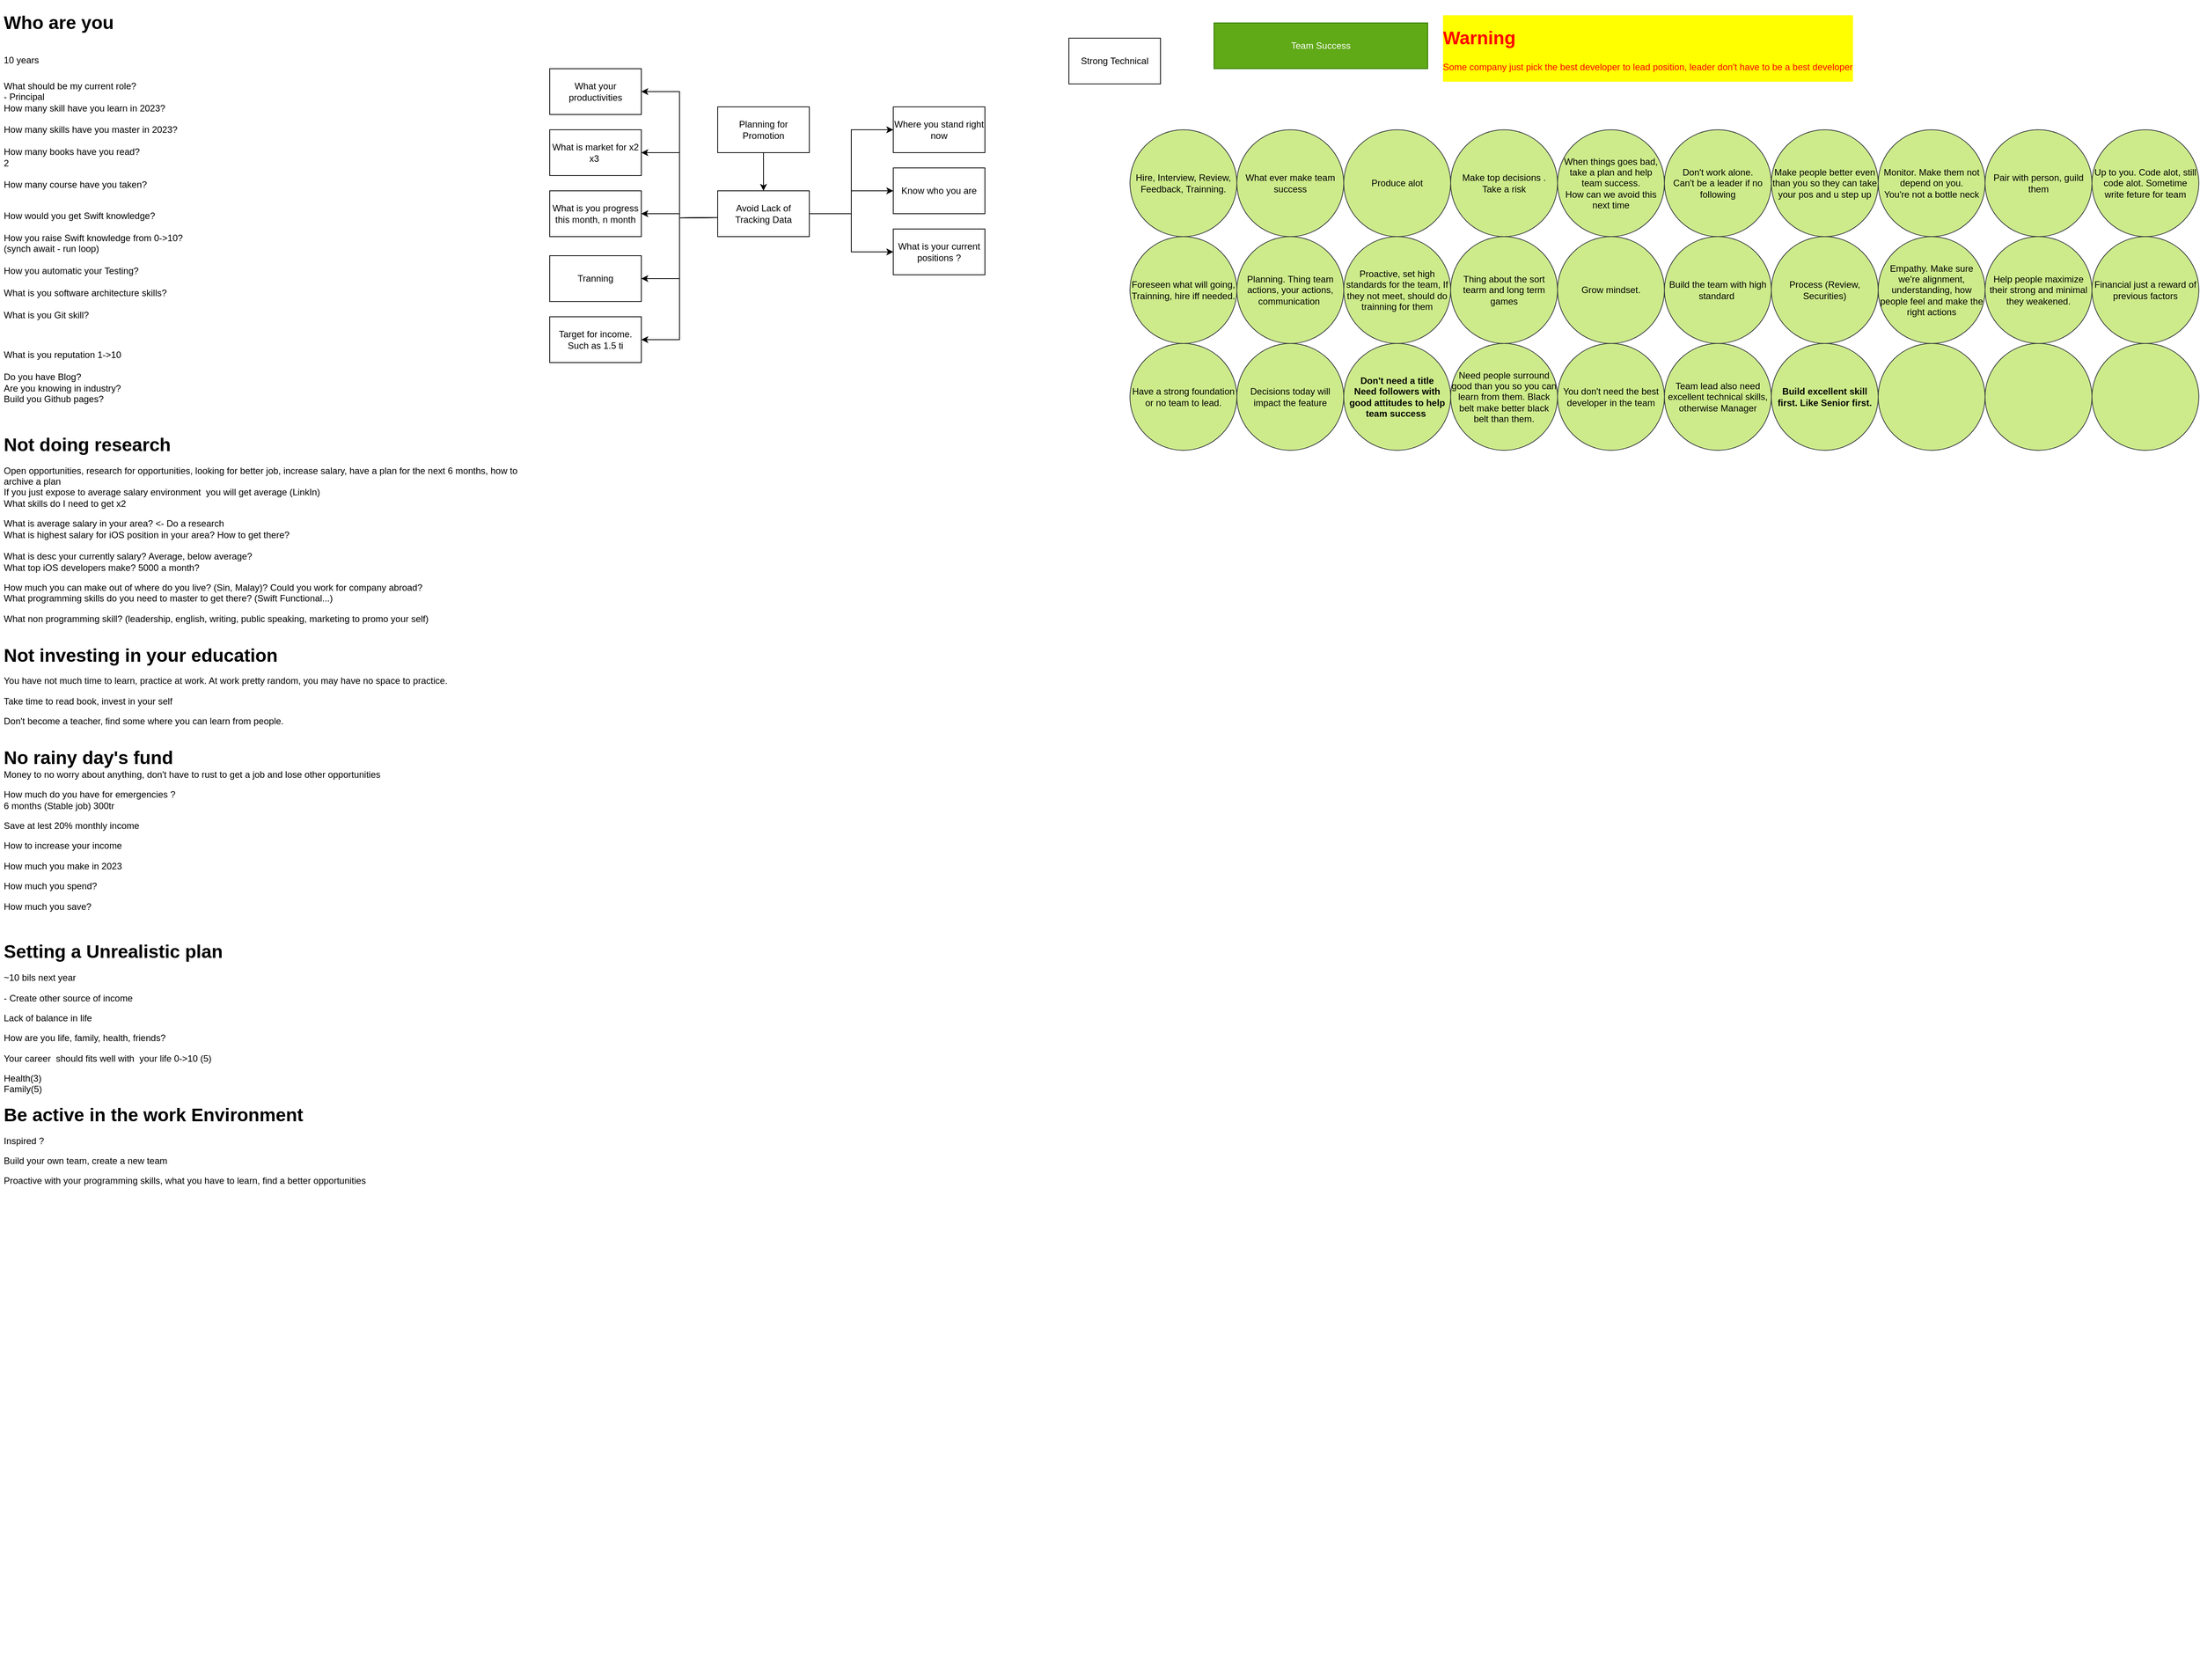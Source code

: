 <mxfile version="22.1.11" type="github">
  <diagram name="Page-1" id="Gr23uI03_NgFq6jHIthI">
    <mxGraphModel dx="1946" dy="1847" grid="1" gridSize="10" guides="1" tooltips="1" connect="1" arrows="1" fold="1" page="1" pageScale="1" pageWidth="850" pageHeight="1100" math="0" shadow="0">
      <root>
        <mxCell id="0" />
        <mxCell id="1" parent="0" />
        <mxCell id="Baep_c4DBH1ZLhzf-aJX-1" value="Strong Technical" style="rounded=0;whiteSpace=wrap;html=1;" parent="1" vertex="1">
          <mxGeometry x="590" y="40" width="120" height="60" as="geometry" />
        </mxCell>
        <mxCell id="Baep_c4DBH1ZLhzf-aJX-2" value="Team Success" style="rounded=0;whiteSpace=wrap;html=1;fillColor=#60a917;strokeColor=#2D7600;fontColor=#ffffff;" parent="1" vertex="1">
          <mxGeometry x="780" y="20" width="280" height="60" as="geometry" />
        </mxCell>
        <mxCell id="Baep_c4DBH1ZLhzf-aJX-6" value="What ever make team success" style="ellipse;whiteSpace=wrap;html=1;cloneable=1;flipH=1;flipV=0;fillColor=#cdeb8b;strokeColor=#36393d;aspect=fixed;gradientColor=none;" parent="1" vertex="1">
          <mxGeometry x="810" y="160" width="140" height="140" as="geometry" />
        </mxCell>
        <mxCell id="Baep_c4DBH1ZLhzf-aJX-7" value="Up to you. Code alot, still code alot. Sometime write feture for team" style="ellipse;whiteSpace=wrap;html=1;cloneable=1;flipH=1;flipV=0;fillColor=#cdeb8b;strokeColor=#36393d;aspect=fixed;gradientColor=none;" parent="1" vertex="1">
          <mxGeometry x="1930" y="160" width="140" height="140" as="geometry" />
        </mxCell>
        <mxCell id="Baep_c4DBH1ZLhzf-aJX-8" value="Pair with person, guild them" style="ellipse;whiteSpace=wrap;html=1;cloneable=1;flipH=1;flipV=0;fillColor=#cdeb8b;strokeColor=#36393d;aspect=fixed;gradientColor=none;" parent="1" vertex="1">
          <mxGeometry x="1790" y="160" width="140" height="140" as="geometry" />
        </mxCell>
        <mxCell id="Baep_c4DBH1ZLhzf-aJX-9" value="Monitor. Make them not depend on you.&lt;br&gt;You&#39;re not a bottle neck" style="ellipse;whiteSpace=wrap;html=1;cloneable=1;flipH=1;flipV=0;fillColor=#cdeb8b;strokeColor=#36393d;aspect=fixed;gradientColor=none;" parent="1" vertex="1">
          <mxGeometry x="1650" y="160" width="140" height="140" as="geometry" />
        </mxCell>
        <mxCell id="Baep_c4DBH1ZLhzf-aJX-10" value="Make people better even than you so they can take your pos and u step up" style="ellipse;whiteSpace=wrap;html=1;cloneable=1;flipH=1;flipV=0;fillColor=#cdeb8b;strokeColor=#36393d;aspect=fixed;gradientColor=none;" parent="1" vertex="1">
          <mxGeometry x="1510" y="160" width="140" height="140" as="geometry" />
        </mxCell>
        <mxCell id="Baep_c4DBH1ZLhzf-aJX-11" value="Produce alot" style="ellipse;whiteSpace=wrap;html=1;cloneable=1;flipH=1;flipV=0;fillColor=#cdeb8b;strokeColor=#36393d;aspect=fixed;gradientColor=none;" parent="1" vertex="1">
          <mxGeometry x="950" y="160" width="140" height="140" as="geometry" />
        </mxCell>
        <mxCell id="Baep_c4DBH1ZLhzf-aJX-12" value="Don&#39;t work alone.&lt;br&gt;Can&#39;t be a leader if no following" style="ellipse;whiteSpace=wrap;html=1;cloneable=1;flipH=1;flipV=0;fillColor=#cdeb8b;strokeColor=#36393d;aspect=fixed;gradientColor=none;" parent="1" vertex="1">
          <mxGeometry x="1370" y="160" width="140" height="140" as="geometry" />
        </mxCell>
        <mxCell id="Baep_c4DBH1ZLhzf-aJX-13" value="Make top decisions .&lt;br&gt;Take a risk" style="ellipse;whiteSpace=wrap;html=1;cloneable=1;flipH=1;flipV=0;fillColor=#cdeb8b;strokeColor=#36393d;aspect=fixed;gradientColor=none;" parent="1" vertex="1">
          <mxGeometry x="1090" y="160" width="140" height="140" as="geometry" />
        </mxCell>
        <mxCell id="Baep_c4DBH1ZLhzf-aJX-14" value="When things goes bad, take a plan and help team success.&lt;br&gt;How can we avoid this next time" style="ellipse;whiteSpace=wrap;html=1;cloneable=1;flipH=1;flipV=0;fillColor=#cdeb8b;strokeColor=#36393d;aspect=fixed;gradientColor=none;" parent="1" vertex="1">
          <mxGeometry x="1230" y="160" width="140" height="140" as="geometry" />
        </mxCell>
        <mxCell id="Baep_c4DBH1ZLhzf-aJX-15" value="Hire, Interview, Review, Feedback, Trainning." style="ellipse;whiteSpace=wrap;html=1;cloneable=1;flipH=1;flipV=0;fillColor=#cdeb8b;strokeColor=#36393d;aspect=fixed;gradientColor=none;" parent="1" vertex="1">
          <mxGeometry x="670" y="160" width="140" height="140" as="geometry" />
        </mxCell>
        <mxCell id="Baep_c4DBH1ZLhzf-aJX-16" value="Planning. Thing team actions, your actions, communication&amp;nbsp;" style="ellipse;whiteSpace=wrap;html=1;cloneable=1;flipH=1;flipV=0;fillColor=#cdeb8b;strokeColor=#36393d;aspect=fixed;gradientColor=none;" parent="1" vertex="1">
          <mxGeometry x="810" y="300" width="140" height="140" as="geometry" />
        </mxCell>
        <mxCell id="Baep_c4DBH1ZLhzf-aJX-17" value="Financial just a reward of previous factors" style="ellipse;whiteSpace=wrap;html=1;cloneable=1;flipH=1;flipV=0;fillColor=#cdeb8b;strokeColor=#36393d;aspect=fixed;gradientColor=none;" parent="1" vertex="1">
          <mxGeometry x="1930" y="300" width="140" height="140" as="geometry" />
        </mxCell>
        <mxCell id="Baep_c4DBH1ZLhzf-aJX-18" value="Help people maximize their strong and minimal they weakened.&lt;br&gt;" style="ellipse;whiteSpace=wrap;html=1;cloneable=1;flipH=1;flipV=0;fillColor=#cdeb8b;strokeColor=#36393d;aspect=fixed;gradientColor=none;" parent="1" vertex="1">
          <mxGeometry x="1790" y="300" width="140" height="140" as="geometry" />
        </mxCell>
        <mxCell id="Baep_c4DBH1ZLhzf-aJX-19" value="Empathy. Make sure we&#39;re alignment, understanding, how people feel and make the right actions" style="ellipse;whiteSpace=wrap;html=1;cloneable=1;flipH=1;flipV=0;fillColor=#cdeb8b;strokeColor=#36393d;aspect=fixed;gradientColor=none;" parent="1" vertex="1">
          <mxGeometry x="1650" y="300" width="140" height="140" as="geometry" />
        </mxCell>
        <mxCell id="Baep_c4DBH1ZLhzf-aJX-20" value="Process (Review, Securities)" style="ellipse;whiteSpace=wrap;html=1;cloneable=1;flipH=1;flipV=0;fillColor=#cdeb8b;strokeColor=#36393d;aspect=fixed;gradientColor=none;" parent="1" vertex="1">
          <mxGeometry x="1510" y="300" width="140" height="140" as="geometry" />
        </mxCell>
        <mxCell id="Baep_c4DBH1ZLhzf-aJX-21" value="Proactive, set high standards for the team, If they not meet, should do trainning for them" style="ellipse;whiteSpace=wrap;html=1;cloneable=1;flipH=1;flipV=0;fillColor=#cdeb8b;strokeColor=#36393d;aspect=fixed;gradientColor=none;" parent="1" vertex="1">
          <mxGeometry x="950" y="300" width="140" height="140" as="geometry" />
        </mxCell>
        <mxCell id="Baep_c4DBH1ZLhzf-aJX-22" value="Build the team with high standard&amp;nbsp;" style="ellipse;whiteSpace=wrap;html=1;cloneable=1;flipH=1;flipV=0;fillColor=#cdeb8b;strokeColor=#36393d;aspect=fixed;gradientColor=none;" parent="1" vertex="1">
          <mxGeometry x="1370" y="300" width="140" height="140" as="geometry" />
        </mxCell>
        <mxCell id="Baep_c4DBH1ZLhzf-aJX-23" value="Thing about the sort tearm and long term games" style="ellipse;whiteSpace=wrap;html=1;cloneable=1;flipH=1;flipV=0;fillColor=#cdeb8b;strokeColor=#36393d;aspect=fixed;gradientColor=none;" parent="1" vertex="1">
          <mxGeometry x="1090" y="300" width="140" height="140" as="geometry" />
        </mxCell>
        <mxCell id="Baep_c4DBH1ZLhzf-aJX-24" value="Grow mindset." style="ellipse;whiteSpace=wrap;html=1;cloneable=1;flipH=1;flipV=0;fillColor=#cdeb8b;strokeColor=#36393d;aspect=fixed;gradientColor=none;" parent="1" vertex="1">
          <mxGeometry x="1230" y="300" width="140" height="140" as="geometry" />
        </mxCell>
        <mxCell id="Baep_c4DBH1ZLhzf-aJX-25" value="Foreseen what will going, Trainning, hire iff needed." style="ellipse;whiteSpace=wrap;html=1;cloneable=1;flipH=1;flipV=0;fillColor=#cdeb8b;strokeColor=#36393d;aspect=fixed;gradientColor=none;" parent="1" vertex="1">
          <mxGeometry x="670" y="300" width="140" height="140" as="geometry" />
        </mxCell>
        <mxCell id="Baep_c4DBH1ZLhzf-aJX-26" value="&lt;h1&gt;&lt;font&gt;Warning&lt;/font&gt;&lt;/h1&gt;&lt;p&gt;&lt;font&gt;Some company just pick the best developer to lead position, leader don&#39;t have to be a best developer&lt;/font&gt;&lt;/p&gt;" style="text;html=1;strokeColor=none;fillColor=none;spacing=5;spacingTop=-20;whiteSpace=wrap;overflow=hidden;rounded=0;fontColor=#FF0000;labelBackgroundColor=#FFFF00;" parent="1" vertex="1">
          <mxGeometry x="1075" y="20" width="715" height="120" as="geometry" />
        </mxCell>
        <mxCell id="Baep_c4DBH1ZLhzf-aJX-27" value="Decisions today will impact the feature" style="ellipse;whiteSpace=wrap;html=1;cloneable=1;flipH=1;flipV=0;fillColor=#cdeb8b;strokeColor=#36393d;aspect=fixed;gradientColor=none;" parent="1" vertex="1">
          <mxGeometry x="810" y="440" width="140" height="140" as="geometry" />
        </mxCell>
        <mxCell id="Baep_c4DBH1ZLhzf-aJX-28" value="" style="ellipse;whiteSpace=wrap;html=1;cloneable=1;flipH=1;flipV=0;fillColor=#cdeb8b;strokeColor=#36393d;aspect=fixed;gradientColor=none;" parent="1" vertex="1">
          <mxGeometry x="1930" y="440" width="140" height="140" as="geometry" />
        </mxCell>
        <mxCell id="Baep_c4DBH1ZLhzf-aJX-29" value="" style="ellipse;whiteSpace=wrap;html=1;cloneable=1;flipH=1;flipV=0;fillColor=#cdeb8b;strokeColor=#36393d;aspect=fixed;gradientColor=none;" parent="1" vertex="1">
          <mxGeometry x="1790" y="440" width="140" height="140" as="geometry" />
        </mxCell>
        <mxCell id="Baep_c4DBH1ZLhzf-aJX-30" value="" style="ellipse;whiteSpace=wrap;html=1;cloneable=1;flipH=1;flipV=0;fillColor=#cdeb8b;strokeColor=#36393d;aspect=fixed;gradientColor=none;" parent="1" vertex="1">
          <mxGeometry x="1650" y="440" width="140" height="140" as="geometry" />
        </mxCell>
        <mxCell id="Baep_c4DBH1ZLhzf-aJX-31" value="&lt;b&gt;Build excellent skill first. Like Senior first.&lt;/b&gt;" style="ellipse;whiteSpace=wrap;html=1;cloneable=1;flipH=1;flipV=0;fillColor=#cdeb8b;strokeColor=#36393d;aspect=fixed;gradientColor=none;" parent="1" vertex="1">
          <mxGeometry x="1510" y="440" width="140" height="140" as="geometry" />
        </mxCell>
        <mxCell id="Baep_c4DBH1ZLhzf-aJX-32" value="&lt;b&gt;Don&#39;t need a title&lt;br&gt;Need followers with good attitudes to help team success&amp;nbsp;&lt;/b&gt;" style="ellipse;whiteSpace=wrap;html=1;cloneable=1;flipH=1;flipV=0;fillColor=#cdeb8b;strokeColor=#36393d;aspect=fixed;gradientColor=none;" parent="1" vertex="1">
          <mxGeometry x="950" y="440" width="140" height="140" as="geometry" />
        </mxCell>
        <mxCell id="Baep_c4DBH1ZLhzf-aJX-33" value="Team lead also need excellent technical skills, otherwise Manager" style="ellipse;whiteSpace=wrap;html=1;cloneable=1;flipH=1;flipV=0;fillColor=#cdeb8b;strokeColor=#36393d;aspect=fixed;gradientColor=none;" parent="1" vertex="1">
          <mxGeometry x="1370" y="440" width="140" height="140" as="geometry" />
        </mxCell>
        <mxCell id="Baep_c4DBH1ZLhzf-aJX-34" value="Need people surround good than you so you can learn from them. Black belt make better black belt than them." style="ellipse;whiteSpace=wrap;html=1;cloneable=1;flipH=1;flipV=0;fillColor=#cdeb8b;strokeColor=#36393d;aspect=fixed;gradientColor=none;" parent="1" vertex="1">
          <mxGeometry x="1090" y="440" width="140" height="140" as="geometry" />
        </mxCell>
        <mxCell id="Baep_c4DBH1ZLhzf-aJX-35" value="You don&#39;t need the best developer in the team" style="ellipse;whiteSpace=wrap;html=1;cloneable=1;flipH=1;flipV=0;fillColor=#cdeb8b;strokeColor=#36393d;aspect=fixed;gradientColor=none;" parent="1" vertex="1">
          <mxGeometry x="1230" y="440" width="140" height="140" as="geometry" />
        </mxCell>
        <mxCell id="Baep_c4DBH1ZLhzf-aJX-36" value="Have a strong foundation&lt;br&gt;or no team to lead.&lt;br&gt;" style="ellipse;whiteSpace=wrap;html=1;cloneable=1;flipH=1;flipV=0;fillColor=#cdeb8b;strokeColor=#36393d;aspect=fixed;gradientColor=none;" parent="1" vertex="1">
          <mxGeometry x="670" y="440" width="140" height="140" as="geometry" />
        </mxCell>
        <mxCell id="pOf8j6xhu3q0MM95geEe-3" style="edgeStyle=orthogonalEdgeStyle;rounded=0;orthogonalLoop=1;jettySize=auto;html=1;" edge="1" parent="1" source="pOf8j6xhu3q0MM95geEe-1" target="pOf8j6xhu3q0MM95geEe-2">
          <mxGeometry relative="1" as="geometry" />
        </mxCell>
        <mxCell id="pOf8j6xhu3q0MM95geEe-1" value="Planning for Promotion" style="rounded=0;whiteSpace=wrap;html=1;" vertex="1" parent="1">
          <mxGeometry x="130" y="130" width="120" height="60" as="geometry" />
        </mxCell>
        <mxCell id="pOf8j6xhu3q0MM95geEe-6" style="edgeStyle=orthogonalEdgeStyle;rounded=0;orthogonalLoop=1;jettySize=auto;html=1;exitX=1;exitY=0.5;exitDx=0;exitDy=0;entryX=0;entryY=0.5;entryDx=0;entryDy=0;" edge="1" parent="1" source="pOf8j6xhu3q0MM95geEe-2" target="pOf8j6xhu3q0MM95geEe-4">
          <mxGeometry relative="1" as="geometry" />
        </mxCell>
        <mxCell id="pOf8j6xhu3q0MM95geEe-7" style="edgeStyle=orthogonalEdgeStyle;rounded=0;orthogonalLoop=1;jettySize=auto;html=1;exitX=1;exitY=0.5;exitDx=0;exitDy=0;entryX=0;entryY=0.5;entryDx=0;entryDy=0;" edge="1" parent="1" source="pOf8j6xhu3q0MM95geEe-2" target="pOf8j6xhu3q0MM95geEe-5">
          <mxGeometry relative="1" as="geometry" />
        </mxCell>
        <mxCell id="pOf8j6xhu3q0MM95geEe-9" style="edgeStyle=orthogonalEdgeStyle;rounded=0;orthogonalLoop=1;jettySize=auto;html=1;exitX=1;exitY=0.5;exitDx=0;exitDy=0;entryX=0;entryY=0.5;entryDx=0;entryDy=0;" edge="1" parent="1" source="pOf8j6xhu3q0MM95geEe-2" target="pOf8j6xhu3q0MM95geEe-8">
          <mxGeometry relative="1" as="geometry" />
        </mxCell>
        <mxCell id="pOf8j6xhu3q0MM95geEe-11" style="edgeStyle=orthogonalEdgeStyle;rounded=0;orthogonalLoop=1;jettySize=auto;html=1;exitX=0;exitY=0.5;exitDx=0;exitDy=0;entryX=1;entryY=0.5;entryDx=0;entryDy=0;" edge="1" parent="1" target="pOf8j6xhu3q0MM95geEe-10">
          <mxGeometry relative="1" as="geometry">
            <mxPoint x="130" y="275" as="sourcePoint" />
          </mxGeometry>
        </mxCell>
        <mxCell id="pOf8j6xhu3q0MM95geEe-13" style="edgeStyle=orthogonalEdgeStyle;rounded=0;orthogonalLoop=1;jettySize=auto;html=1;exitX=0;exitY=0.5;exitDx=0;exitDy=0;entryX=1;entryY=0.5;entryDx=0;entryDy=0;" edge="1" parent="1" target="pOf8j6xhu3q0MM95geEe-12">
          <mxGeometry relative="1" as="geometry">
            <mxPoint x="130" y="275" as="sourcePoint" />
          </mxGeometry>
        </mxCell>
        <mxCell id="pOf8j6xhu3q0MM95geEe-15" style="edgeStyle=orthogonalEdgeStyle;rounded=0;orthogonalLoop=1;jettySize=auto;html=1;exitX=0;exitY=0.5;exitDx=0;exitDy=0;entryX=1;entryY=0.5;entryDx=0;entryDy=0;" edge="1" parent="1" target="pOf8j6xhu3q0MM95geEe-14">
          <mxGeometry relative="1" as="geometry">
            <mxPoint x="130" y="275" as="sourcePoint" />
          </mxGeometry>
        </mxCell>
        <mxCell id="pOf8j6xhu3q0MM95geEe-17" style="edgeStyle=orthogonalEdgeStyle;rounded=0;orthogonalLoop=1;jettySize=auto;html=1;exitX=0;exitY=0.5;exitDx=0;exitDy=0;entryX=1;entryY=0.5;entryDx=0;entryDy=0;" edge="1" parent="1" target="pOf8j6xhu3q0MM95geEe-16">
          <mxGeometry relative="1" as="geometry">
            <mxPoint x="130" y="275" as="sourcePoint" />
          </mxGeometry>
        </mxCell>
        <mxCell id="pOf8j6xhu3q0MM95geEe-19" style="edgeStyle=orthogonalEdgeStyle;rounded=0;orthogonalLoop=1;jettySize=auto;html=1;exitX=0;exitY=0.5;exitDx=0;exitDy=0;entryX=1;entryY=0.5;entryDx=0;entryDy=0;" edge="1" parent="1" target="pOf8j6xhu3q0MM95geEe-18">
          <mxGeometry relative="1" as="geometry">
            <mxPoint x="130" y="275" as="sourcePoint" />
          </mxGeometry>
        </mxCell>
        <mxCell id="pOf8j6xhu3q0MM95geEe-2" value="Avoid Lack of Tracking Data" style="rounded=0;whiteSpace=wrap;html=1;" vertex="1" parent="1">
          <mxGeometry x="130" y="240" width="120" height="60" as="geometry" />
        </mxCell>
        <mxCell id="pOf8j6xhu3q0MM95geEe-4" value="Where you stand right now" style="rounded=0;whiteSpace=wrap;html=1;" vertex="1" parent="1">
          <mxGeometry x="360" y="130" width="120" height="60" as="geometry" />
        </mxCell>
        <mxCell id="pOf8j6xhu3q0MM95geEe-5" value="Know who you are" style="rounded=0;whiteSpace=wrap;html=1;" vertex="1" parent="1">
          <mxGeometry x="360" y="210" width="120" height="60" as="geometry" />
        </mxCell>
        <mxCell id="pOf8j6xhu3q0MM95geEe-8" value="What is your current positions ?" style="rounded=0;whiteSpace=wrap;html=1;" vertex="1" parent="1">
          <mxGeometry x="360" y="290" width="120" height="60" as="geometry" />
        </mxCell>
        <mxCell id="pOf8j6xhu3q0MM95geEe-10" value="What your productivities" style="rounded=0;whiteSpace=wrap;html=1;" vertex="1" parent="1">
          <mxGeometry x="-90" y="80" width="120" height="60" as="geometry" />
        </mxCell>
        <mxCell id="pOf8j6xhu3q0MM95geEe-12" value="What is market for x2 x3&amp;nbsp;" style="rounded=0;whiteSpace=wrap;html=1;" vertex="1" parent="1">
          <mxGeometry x="-90" y="160" width="120" height="60" as="geometry" />
        </mxCell>
        <mxCell id="pOf8j6xhu3q0MM95geEe-14" value="What is you progress this month, n month" style="rounded=0;whiteSpace=wrap;html=1;" vertex="1" parent="1">
          <mxGeometry x="-90" y="240" width="120" height="60" as="geometry" />
        </mxCell>
        <mxCell id="pOf8j6xhu3q0MM95geEe-16" value="Tranning" style="rounded=0;whiteSpace=wrap;html=1;" vertex="1" parent="1">
          <mxGeometry x="-90" y="325" width="120" height="60" as="geometry" />
        </mxCell>
        <mxCell id="pOf8j6xhu3q0MM95geEe-18" value="Target for income. Such as 1.5 ti" style="rounded=0;whiteSpace=wrap;html=1;" vertex="1" parent="1">
          <mxGeometry x="-90" y="405" width="120" height="60" as="geometry" />
        </mxCell>
        <mxCell id="pOf8j6xhu3q0MM95geEe-20" value="&lt;h1&gt;&lt;span style=&quot;background-color: initial;&quot;&gt;Who are you&lt;/span&gt;&lt;/h1&gt;&lt;h1&gt;&lt;span style=&quot;background-color: initial; font-size: 12px; font-weight: normal;&quot;&gt;10 years&lt;/span&gt;&lt;br&gt;&lt;/h1&gt;&lt;p&gt;What should be my current role?&lt;br&gt;- Principal&lt;br&gt;How many skill have you learn in 2023?&lt;br&gt;&lt;br&gt;How many skills have you master in 2023?&lt;br&gt;&lt;br&gt;How many books have you read?&lt;br&gt;2&lt;br&gt;&lt;br&gt;How many course have you taken?&lt;br&gt;&lt;br&gt;&lt;/p&gt;&lt;p&gt;How would you get Swift knowledge?&lt;br&gt;&lt;br&gt;How you raise Swift knowledge from 0-&amp;gt;10?&lt;br&gt;(synch await - run loop)&lt;br&gt;&lt;br&gt;How you automatic your Testing?&lt;br&gt;&lt;br&gt;What is you software architecture skills?&lt;br&gt;&lt;br&gt;What is you Git skill?&lt;/p&gt;&lt;p&gt;&lt;br&gt;&lt;/p&gt;&lt;p&gt;What is you reputation 1-&amp;gt;10&lt;br&gt;&lt;br&gt;Do you have Blog? &lt;br&gt;Are you knowing in industry?&lt;br&gt;Build you Github pages?&lt;/p&gt;&lt;p&gt;&lt;br&gt;&lt;/p&gt;&lt;p&gt;&lt;b&gt;&lt;font style=&quot;font-size: 24px;&quot;&gt;Not doing research&lt;/font&gt;&lt;/b&gt;&lt;/p&gt;&lt;p&gt;&lt;font style=&quot;font-size: 12px;&quot;&gt;Open opportunities, research for opportunities, looking for better job, increase salary, have a plan for the next 6 months, how to archive a plan&lt;br&gt;If you just expose to average salary environment&amp;nbsp; you will get average (LinkIn)&lt;br&gt;What skills do I need to get x2&lt;/font&gt;&lt;/p&gt;&lt;p&gt;&lt;font style=&quot;font-size: 12px;&quot;&gt;What is average salary in your area? &amp;lt;- Do a research&lt;br&gt;What is highest salary for iOS position in your area? How to get there?&lt;br&gt;&lt;br&gt;What is desc your currently salary? Average, below average?&lt;br&gt;What top iOS developers make? 5000 a month?&lt;/font&gt;&lt;/p&gt;&lt;p&gt;How much you can make out of where do you live? (Sin, Malay)? Could you work for company abroad?&lt;br&gt;What programming skills do you need to master to get there? (Swift Functional...)&lt;/p&gt;&lt;p&gt;What non programming skill? (leadership, english, writing, public speaking, marketing to promo your self)&lt;br&gt;&lt;br&gt;&lt;/p&gt;&lt;p&gt;&lt;b&gt;&lt;font style=&quot;font-size: 24px;&quot;&gt;Not investing in your education&lt;/font&gt;&lt;/b&gt;&lt;/p&gt;&lt;p&gt;&lt;font style=&quot;font-size: 12px;&quot;&gt;You have not much time to learn, practice at work. At work pretty random, you may have no space to practice.&lt;/font&gt;&lt;/p&gt;&lt;p&gt;&lt;font style=&quot;font-size: 12px;&quot;&gt;Take time to read book, invest in your self&lt;/font&gt;&lt;/p&gt;&lt;p&gt;&lt;font style=&quot;font-size: 12px;&quot;&gt;Don&#39;t become a teacher, find some where you can learn from people.&lt;br&gt;&lt;br&gt;&lt;/font&gt;&lt;/p&gt;&lt;p&gt;&lt;b&gt;&lt;font style=&quot;font-size: 24px;&quot;&gt;No rainy day&#39;s fund&lt;/font&gt;&lt;/b&gt;&lt;br&gt;Money to no worry about anything, don&#39;t have to rust to get a job and lose other opportunities&amp;nbsp;&lt;/p&gt;&lt;p&gt;How much do you have for emergencies ? &lt;br&gt;6 months (Stable job) 300tr&lt;/p&gt;&lt;p&gt;Save at lest 20% monthly income&lt;/p&gt;&lt;p&gt;How to increase your income&lt;/p&gt;&lt;p&gt;How much you make in 2023&lt;/p&gt;&lt;p&gt;How much you spend?&lt;/p&gt;&lt;p&gt;How much you save?&lt;/p&gt;&lt;p&gt;&lt;br&gt;&lt;/p&gt;&lt;p&gt;&lt;b&gt;&lt;font style=&quot;font-size: 24px;&quot;&gt;Setting a Unrealistic plan&lt;/font&gt;&lt;/b&gt;&lt;/p&gt;&lt;p&gt;~10 bils next year&lt;/p&gt;&lt;p&gt;- Create other source of income&lt;/p&gt;&lt;p&gt;Lack of balance in life&lt;/p&gt;&lt;p&gt;How are you life, family, health, friends?&lt;/p&gt;&lt;p&gt;Your career&amp;nbsp; should fits well with&amp;nbsp; your life 0-&amp;gt;10 (5)&lt;/p&gt;&lt;p&gt;Health(3)&lt;br&gt;Family(5)&lt;/p&gt;&lt;p&gt;&lt;b&gt;&lt;font style=&quot;font-size: 24px;&quot;&gt;Be active in the work Environment&amp;nbsp;&lt;/font&gt;&lt;/b&gt;&lt;/p&gt;&lt;p&gt;&lt;font style=&quot;font-size: 12px;&quot;&gt;Inspired ?&lt;/font&gt;&lt;/p&gt;&lt;p&gt;&lt;font style=&quot;font-size: 12px;&quot;&gt;Build your own team, create a new team&lt;/font&gt;&lt;/p&gt;&lt;p&gt;&lt;font style=&quot;font-size: 12px;&quot;&gt;Proactive with your programming skills, what you have to learn, find a better opportunities&amp;nbsp;&lt;/font&gt;&lt;/p&gt;&lt;p&gt;&lt;font style=&quot;font-size: 12px;&quot;&gt;&lt;br&gt;&lt;/font&gt;&lt;/p&gt;" style="text;html=1;strokeColor=none;fillColor=none;spacing=5;spacingTop=-20;whiteSpace=wrap;overflow=hidden;rounded=0;" vertex="1" parent="1">
          <mxGeometry x="-810" width="710" height="2190" as="geometry" />
        </mxCell>
      </root>
    </mxGraphModel>
  </diagram>
</mxfile>
